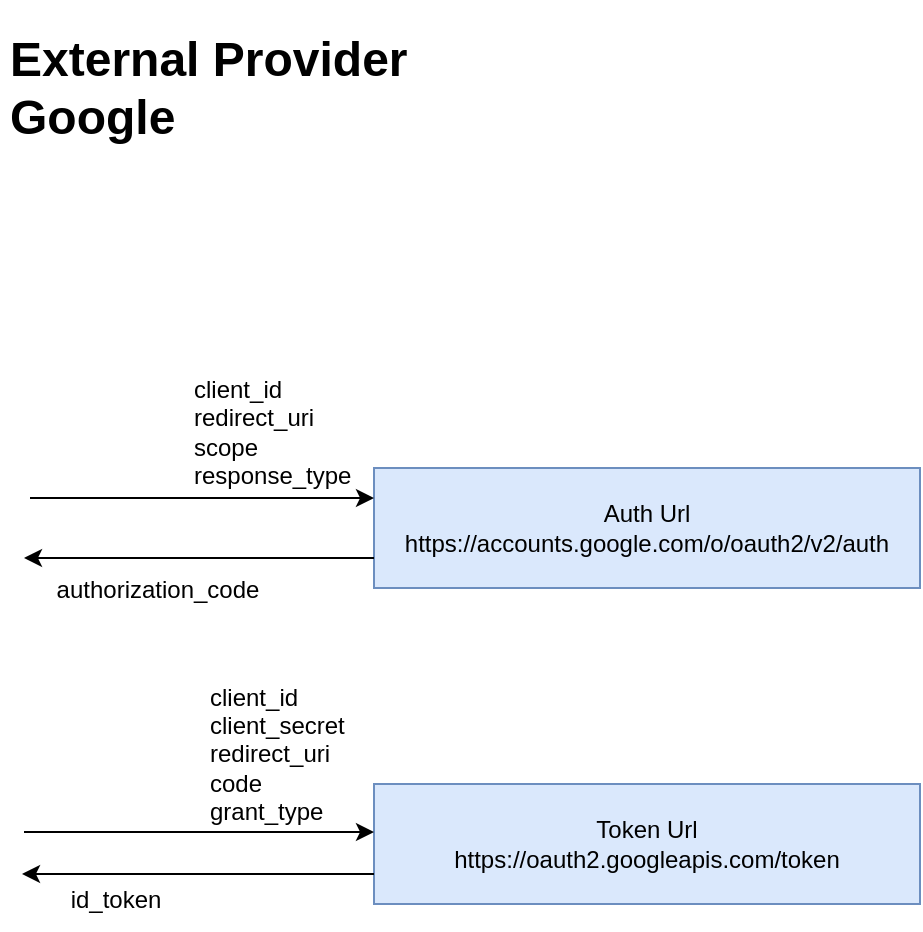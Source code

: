 <mxfile version="21.5.2" type="github">
  <diagram name="Página-1" id="AzWnXiR79D9hN7R9NY9f">
    <mxGraphModel dx="1834" dy="1150" grid="0" gridSize="10" guides="1" tooltips="1" connect="1" arrows="1" fold="1" page="0" pageScale="1" pageWidth="827" pageHeight="1169" math="0" shadow="0">
      <root>
        <mxCell id="0" />
        <mxCell id="1" parent="0" />
        <mxCell id="-e_fqk73qJRjWBUYOGPc-1" value="Auth Url&lt;br&gt;https://accounts.google.com/o/oauth2/v2/auth" style="rounded=0;whiteSpace=wrap;html=1;fillColor=#dae8fc;strokeColor=#6c8ebf;fontColor=#000000;" vertex="1" parent="1">
          <mxGeometry x="117" y="85" width="273" height="60" as="geometry" />
        </mxCell>
        <mxCell id="-e_fqk73qJRjWBUYOGPc-2" value="" style="endArrow=classic;html=1;rounded=0;entryX=0;entryY=0.25;entryDx=0;entryDy=0;" edge="1" parent="1" target="-e_fqk73qJRjWBUYOGPc-1">
          <mxGeometry width="50" height="50" relative="1" as="geometry">
            <mxPoint x="-55" y="100" as="sourcePoint" />
            <mxPoint x="22" y="102" as="targetPoint" />
          </mxGeometry>
        </mxCell>
        <mxCell id="-e_fqk73qJRjWBUYOGPc-3" value="client_id&lt;br&gt;redirect_uri&lt;br&gt;scope&lt;br&gt;response_type" style="text;html=1;strokeColor=none;fillColor=none;align=left;verticalAlign=middle;whiteSpace=wrap;rounded=0;" vertex="1" parent="1">
          <mxGeometry x="25" y="52" width="60" height="30" as="geometry" />
        </mxCell>
        <mxCell id="-e_fqk73qJRjWBUYOGPc-4" value="" style="endArrow=classic;html=1;rounded=0;exitX=0;exitY=0.75;exitDx=0;exitDy=0;" edge="1" parent="1" source="-e_fqk73qJRjWBUYOGPc-1">
          <mxGeometry width="50" height="50" relative="1" as="geometry">
            <mxPoint x="267" y="311" as="sourcePoint" />
            <mxPoint x="-58" y="130" as="targetPoint" />
          </mxGeometry>
        </mxCell>
        <mxCell id="-e_fqk73qJRjWBUYOGPc-5" value="authorization_code" style="text;html=1;strokeColor=none;fillColor=none;align=center;verticalAlign=middle;whiteSpace=wrap;rounded=0;" vertex="1" parent="1">
          <mxGeometry x="-21" y="131" width="60" height="30" as="geometry" />
        </mxCell>
        <mxCell id="-e_fqk73qJRjWBUYOGPc-6" value="&lt;h1&gt;External Provider&lt;br&gt;Google&lt;/h1&gt;" style="text;html=1;strokeColor=none;fillColor=none;spacing=5;spacingTop=-20;whiteSpace=wrap;overflow=hidden;rounded=0;" vertex="1" parent="1">
          <mxGeometry x="-70" y="-139" width="250" height="68" as="geometry" />
        </mxCell>
        <mxCell id="-e_fqk73qJRjWBUYOGPc-7" value="Token Url&lt;br&gt;https://oauth2.googleapis.com/token" style="rounded=0;whiteSpace=wrap;html=1;fillColor=#dae8fc;strokeColor=#6c8ebf;fontColor=#000000;" vertex="1" parent="1">
          <mxGeometry x="117" y="243" width="273" height="60" as="geometry" />
        </mxCell>
        <mxCell id="-e_fqk73qJRjWBUYOGPc-8" value="client_id&lt;br&gt;client_secret&lt;br&gt;redirect_uri&lt;br&gt;code&lt;br&gt;grant_type" style="text;html=1;strokeColor=none;fillColor=none;align=left;verticalAlign=middle;whiteSpace=wrap;rounded=0;" vertex="1" parent="1">
          <mxGeometry x="33" y="213" width="60" height="30" as="geometry" />
        </mxCell>
        <mxCell id="-e_fqk73qJRjWBUYOGPc-9" value="" style="endArrow=classic;html=1;rounded=0;entryX=0;entryY=0.4;entryDx=0;entryDy=0;entryPerimeter=0;" edge="1" parent="1" target="-e_fqk73qJRjWBUYOGPc-7">
          <mxGeometry width="50" height="50" relative="1" as="geometry">
            <mxPoint x="-58" y="267" as="sourcePoint" />
            <mxPoint x="112" y="267" as="targetPoint" />
          </mxGeometry>
        </mxCell>
        <mxCell id="-e_fqk73qJRjWBUYOGPc-10" value="" style="endArrow=classic;html=1;rounded=0;exitX=0;exitY=0.75;exitDx=0;exitDy=0;" edge="1" parent="1" source="-e_fqk73qJRjWBUYOGPc-7">
          <mxGeometry width="50" height="50" relative="1" as="geometry">
            <mxPoint x="117" y="284" as="sourcePoint" />
            <mxPoint x="-59" y="288" as="targetPoint" />
          </mxGeometry>
        </mxCell>
        <mxCell id="-e_fqk73qJRjWBUYOGPc-11" value="id_token" style="text;html=1;strokeColor=none;fillColor=none;align=center;verticalAlign=middle;whiteSpace=wrap;rounded=0;" vertex="1" parent="1">
          <mxGeometry x="-42" y="286" width="60" height="30" as="geometry" />
        </mxCell>
      </root>
    </mxGraphModel>
  </diagram>
</mxfile>

